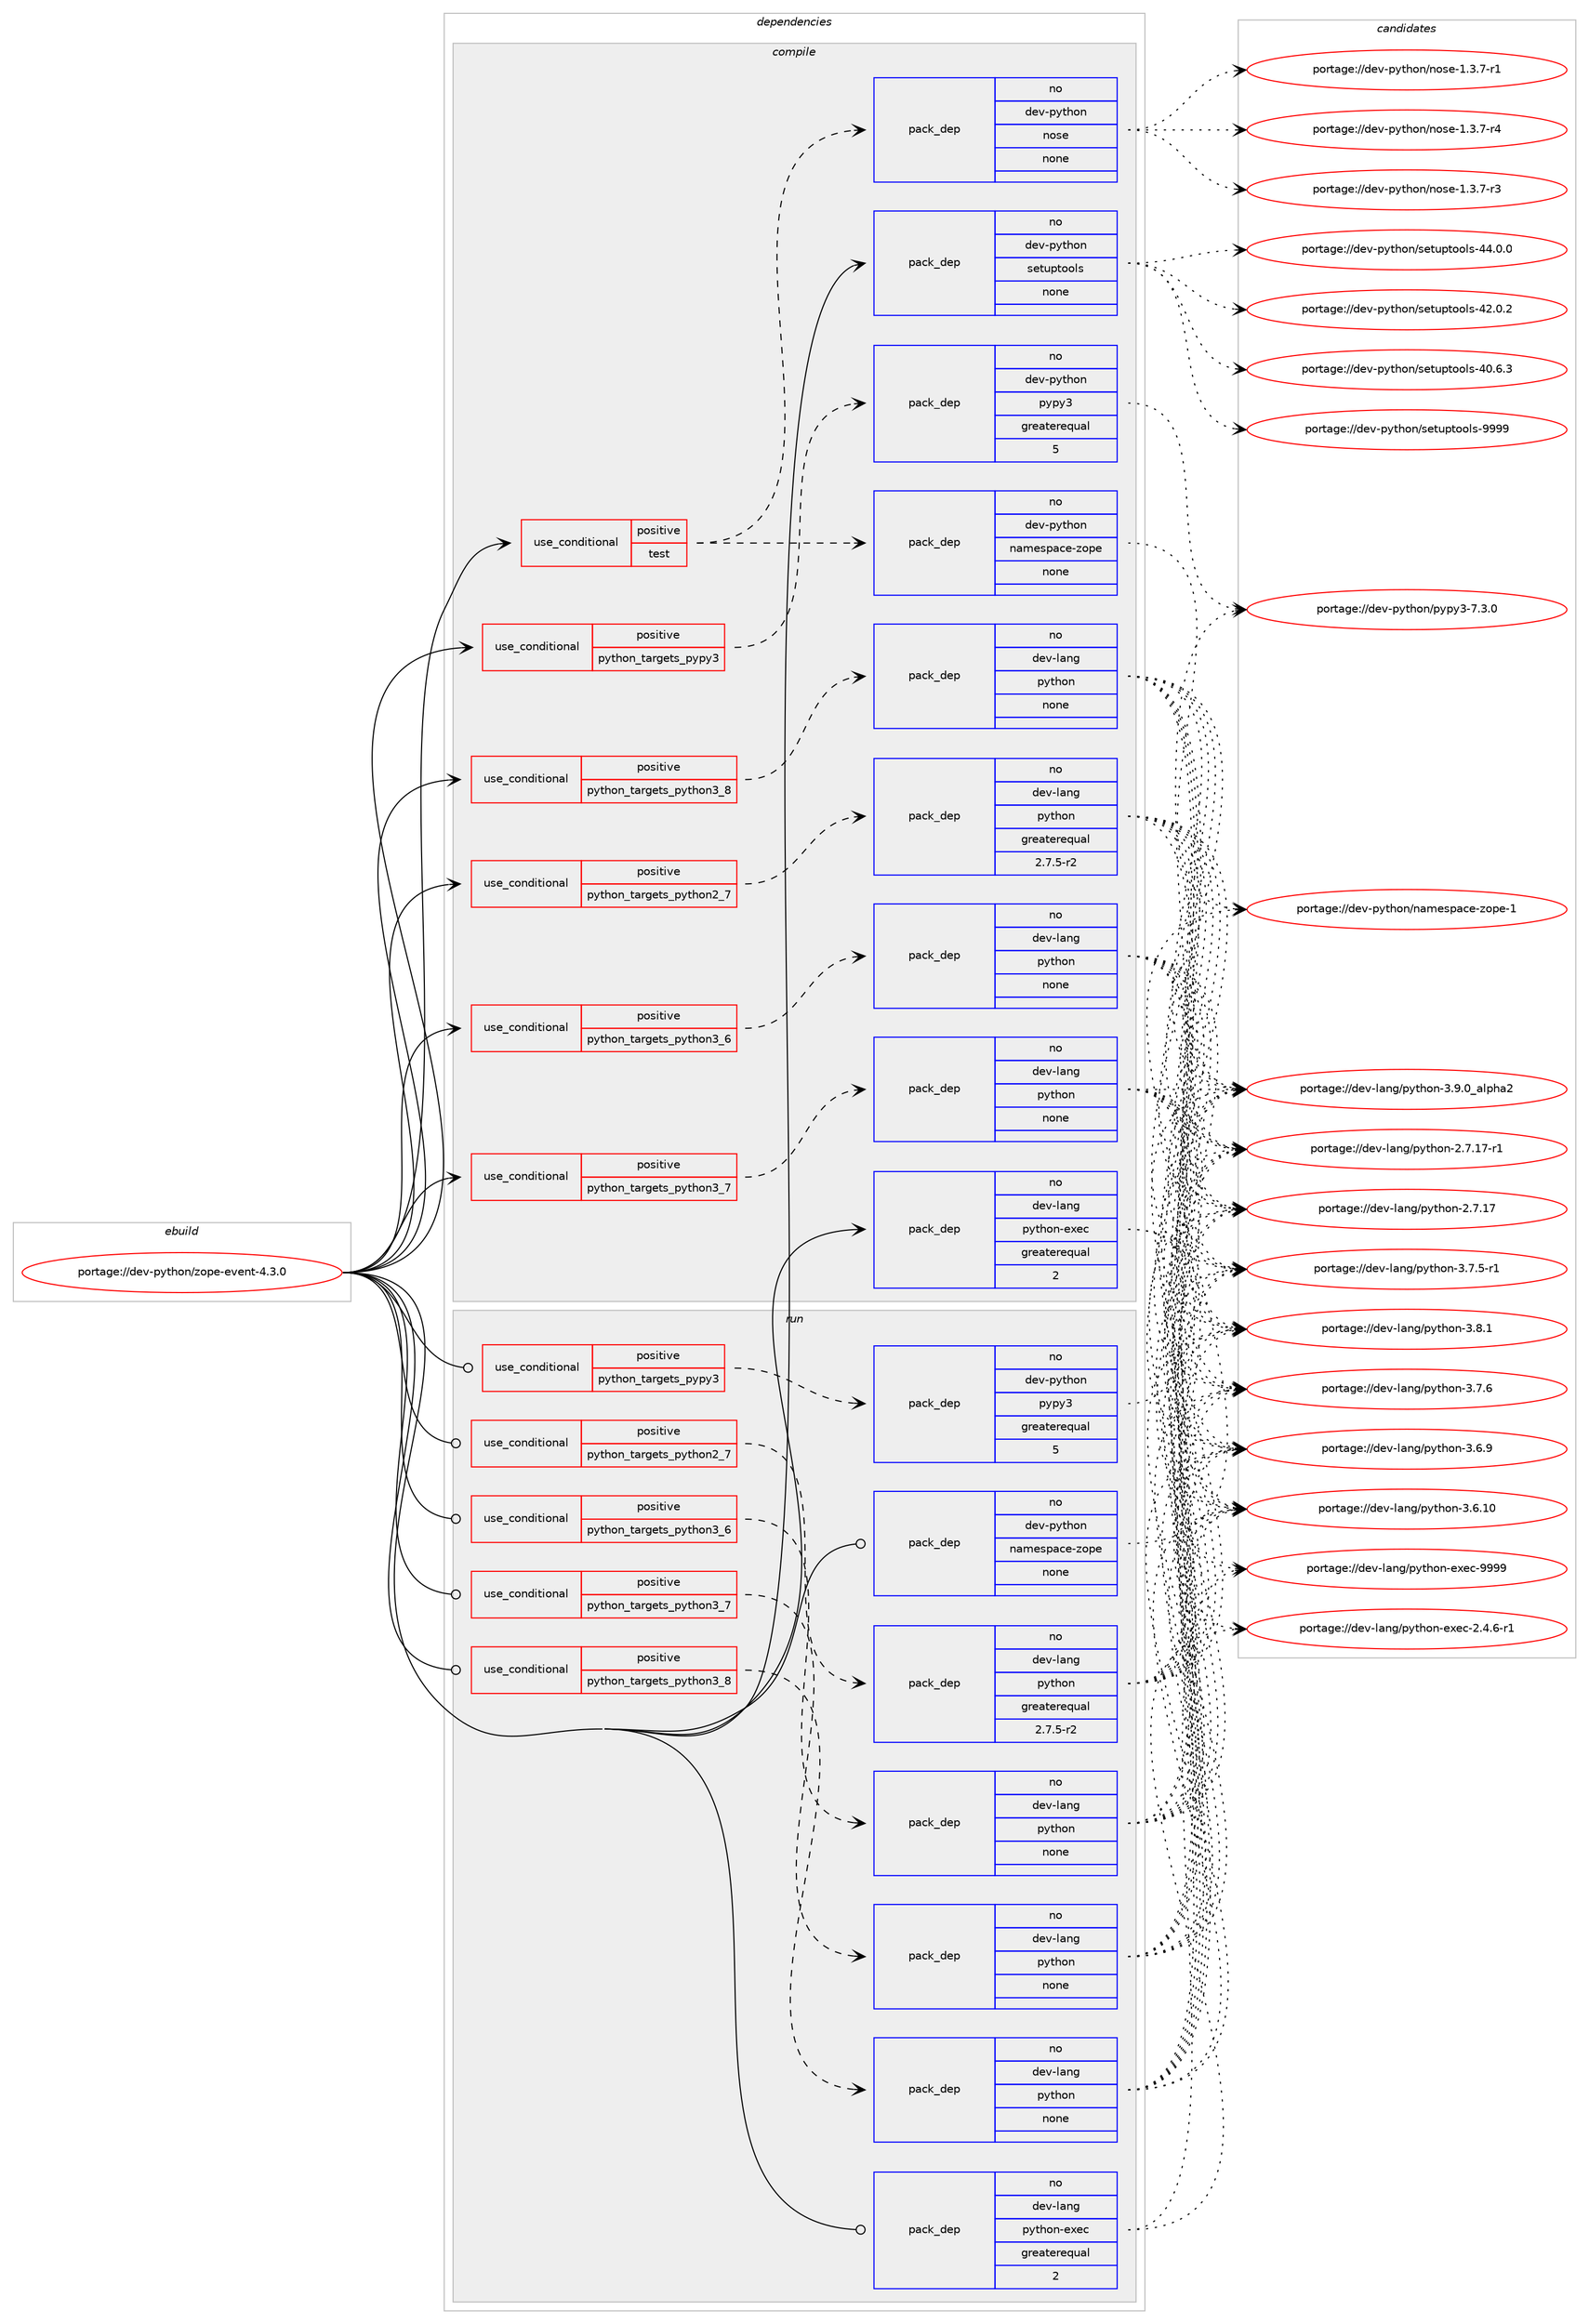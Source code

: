 digraph prolog {

# *************
# Graph options
# *************

newrank=true;
concentrate=true;
compound=true;
graph [rankdir=LR,fontname=Helvetica,fontsize=10,ranksep=1.5];#, ranksep=2.5, nodesep=0.2];
edge  [arrowhead=vee];
node  [fontname=Helvetica,fontsize=10];

# **********
# The ebuild
# **********

subgraph cluster_leftcol {
color=gray;
rank=same;
label=<<i>ebuild</i>>;
id [label="portage://dev-python/zope-event-4.3.0", color=red, width=4, href="../dev-python/zope-event-4.3.0.svg"];
}

# ****************
# The dependencies
# ****************

subgraph cluster_midcol {
color=gray;
label=<<i>dependencies</i>>;
subgraph cluster_compile {
fillcolor="#eeeeee";
style=filled;
label=<<i>compile</i>>;
subgraph cond103206 {
dependency416593 [label=<<TABLE BORDER="0" CELLBORDER="1" CELLSPACING="0" CELLPADDING="4"><TR><TD ROWSPAN="3" CELLPADDING="10">use_conditional</TD></TR><TR><TD>positive</TD></TR><TR><TD>python_targets_pypy3</TD></TR></TABLE>>, shape=none, color=red];
subgraph pack308506 {
dependency416594 [label=<<TABLE BORDER="0" CELLBORDER="1" CELLSPACING="0" CELLPADDING="4" WIDTH="220"><TR><TD ROWSPAN="6" CELLPADDING="30">pack_dep</TD></TR><TR><TD WIDTH="110">no</TD></TR><TR><TD>dev-python</TD></TR><TR><TD>pypy3</TD></TR><TR><TD>greaterequal</TD></TR><TR><TD>5</TD></TR></TABLE>>, shape=none, color=blue];
}
dependency416593:e -> dependency416594:w [weight=20,style="dashed",arrowhead="vee"];
}
id:e -> dependency416593:w [weight=20,style="solid",arrowhead="vee"];
subgraph cond103207 {
dependency416595 [label=<<TABLE BORDER="0" CELLBORDER="1" CELLSPACING="0" CELLPADDING="4"><TR><TD ROWSPAN="3" CELLPADDING="10">use_conditional</TD></TR><TR><TD>positive</TD></TR><TR><TD>python_targets_python2_7</TD></TR></TABLE>>, shape=none, color=red];
subgraph pack308507 {
dependency416596 [label=<<TABLE BORDER="0" CELLBORDER="1" CELLSPACING="0" CELLPADDING="4" WIDTH="220"><TR><TD ROWSPAN="6" CELLPADDING="30">pack_dep</TD></TR><TR><TD WIDTH="110">no</TD></TR><TR><TD>dev-lang</TD></TR><TR><TD>python</TD></TR><TR><TD>greaterequal</TD></TR><TR><TD>2.7.5-r2</TD></TR></TABLE>>, shape=none, color=blue];
}
dependency416595:e -> dependency416596:w [weight=20,style="dashed",arrowhead="vee"];
}
id:e -> dependency416595:w [weight=20,style="solid",arrowhead="vee"];
subgraph cond103208 {
dependency416597 [label=<<TABLE BORDER="0" CELLBORDER="1" CELLSPACING="0" CELLPADDING="4"><TR><TD ROWSPAN="3" CELLPADDING="10">use_conditional</TD></TR><TR><TD>positive</TD></TR><TR><TD>python_targets_python3_6</TD></TR></TABLE>>, shape=none, color=red];
subgraph pack308508 {
dependency416598 [label=<<TABLE BORDER="0" CELLBORDER="1" CELLSPACING="0" CELLPADDING="4" WIDTH="220"><TR><TD ROWSPAN="6" CELLPADDING="30">pack_dep</TD></TR><TR><TD WIDTH="110">no</TD></TR><TR><TD>dev-lang</TD></TR><TR><TD>python</TD></TR><TR><TD>none</TD></TR><TR><TD></TD></TR></TABLE>>, shape=none, color=blue];
}
dependency416597:e -> dependency416598:w [weight=20,style="dashed",arrowhead="vee"];
}
id:e -> dependency416597:w [weight=20,style="solid",arrowhead="vee"];
subgraph cond103209 {
dependency416599 [label=<<TABLE BORDER="0" CELLBORDER="1" CELLSPACING="0" CELLPADDING="4"><TR><TD ROWSPAN="3" CELLPADDING="10">use_conditional</TD></TR><TR><TD>positive</TD></TR><TR><TD>python_targets_python3_7</TD></TR></TABLE>>, shape=none, color=red];
subgraph pack308509 {
dependency416600 [label=<<TABLE BORDER="0" CELLBORDER="1" CELLSPACING="0" CELLPADDING="4" WIDTH="220"><TR><TD ROWSPAN="6" CELLPADDING="30">pack_dep</TD></TR><TR><TD WIDTH="110">no</TD></TR><TR><TD>dev-lang</TD></TR><TR><TD>python</TD></TR><TR><TD>none</TD></TR><TR><TD></TD></TR></TABLE>>, shape=none, color=blue];
}
dependency416599:e -> dependency416600:w [weight=20,style="dashed",arrowhead="vee"];
}
id:e -> dependency416599:w [weight=20,style="solid",arrowhead="vee"];
subgraph cond103210 {
dependency416601 [label=<<TABLE BORDER="0" CELLBORDER="1" CELLSPACING="0" CELLPADDING="4"><TR><TD ROWSPAN="3" CELLPADDING="10">use_conditional</TD></TR><TR><TD>positive</TD></TR><TR><TD>python_targets_python3_8</TD></TR></TABLE>>, shape=none, color=red];
subgraph pack308510 {
dependency416602 [label=<<TABLE BORDER="0" CELLBORDER="1" CELLSPACING="0" CELLPADDING="4" WIDTH="220"><TR><TD ROWSPAN="6" CELLPADDING="30">pack_dep</TD></TR><TR><TD WIDTH="110">no</TD></TR><TR><TD>dev-lang</TD></TR><TR><TD>python</TD></TR><TR><TD>none</TD></TR><TR><TD></TD></TR></TABLE>>, shape=none, color=blue];
}
dependency416601:e -> dependency416602:w [weight=20,style="dashed",arrowhead="vee"];
}
id:e -> dependency416601:w [weight=20,style="solid",arrowhead="vee"];
subgraph cond103211 {
dependency416603 [label=<<TABLE BORDER="0" CELLBORDER="1" CELLSPACING="0" CELLPADDING="4"><TR><TD ROWSPAN="3" CELLPADDING="10">use_conditional</TD></TR><TR><TD>positive</TD></TR><TR><TD>test</TD></TR></TABLE>>, shape=none, color=red];
subgraph pack308511 {
dependency416604 [label=<<TABLE BORDER="0" CELLBORDER="1" CELLSPACING="0" CELLPADDING="4" WIDTH="220"><TR><TD ROWSPAN="6" CELLPADDING="30">pack_dep</TD></TR><TR><TD WIDTH="110">no</TD></TR><TR><TD>dev-python</TD></TR><TR><TD>nose</TD></TR><TR><TD>none</TD></TR><TR><TD></TD></TR></TABLE>>, shape=none, color=blue];
}
dependency416603:e -> dependency416604:w [weight=20,style="dashed",arrowhead="vee"];
subgraph pack308512 {
dependency416605 [label=<<TABLE BORDER="0" CELLBORDER="1" CELLSPACING="0" CELLPADDING="4" WIDTH="220"><TR><TD ROWSPAN="6" CELLPADDING="30">pack_dep</TD></TR><TR><TD WIDTH="110">no</TD></TR><TR><TD>dev-python</TD></TR><TR><TD>namespace-zope</TD></TR><TR><TD>none</TD></TR><TR><TD></TD></TR></TABLE>>, shape=none, color=blue];
}
dependency416603:e -> dependency416605:w [weight=20,style="dashed",arrowhead="vee"];
}
id:e -> dependency416603:w [weight=20,style="solid",arrowhead="vee"];
subgraph pack308513 {
dependency416606 [label=<<TABLE BORDER="0" CELLBORDER="1" CELLSPACING="0" CELLPADDING="4" WIDTH="220"><TR><TD ROWSPAN="6" CELLPADDING="30">pack_dep</TD></TR><TR><TD WIDTH="110">no</TD></TR><TR><TD>dev-lang</TD></TR><TR><TD>python-exec</TD></TR><TR><TD>greaterequal</TD></TR><TR><TD>2</TD></TR></TABLE>>, shape=none, color=blue];
}
id:e -> dependency416606:w [weight=20,style="solid",arrowhead="vee"];
subgraph pack308514 {
dependency416607 [label=<<TABLE BORDER="0" CELLBORDER="1" CELLSPACING="0" CELLPADDING="4" WIDTH="220"><TR><TD ROWSPAN="6" CELLPADDING="30">pack_dep</TD></TR><TR><TD WIDTH="110">no</TD></TR><TR><TD>dev-python</TD></TR><TR><TD>setuptools</TD></TR><TR><TD>none</TD></TR><TR><TD></TD></TR></TABLE>>, shape=none, color=blue];
}
id:e -> dependency416607:w [weight=20,style="solid",arrowhead="vee"];
}
subgraph cluster_compileandrun {
fillcolor="#eeeeee";
style=filled;
label=<<i>compile and run</i>>;
}
subgraph cluster_run {
fillcolor="#eeeeee";
style=filled;
label=<<i>run</i>>;
subgraph cond103212 {
dependency416608 [label=<<TABLE BORDER="0" CELLBORDER="1" CELLSPACING="0" CELLPADDING="4"><TR><TD ROWSPAN="3" CELLPADDING="10">use_conditional</TD></TR><TR><TD>positive</TD></TR><TR><TD>python_targets_pypy3</TD></TR></TABLE>>, shape=none, color=red];
subgraph pack308515 {
dependency416609 [label=<<TABLE BORDER="0" CELLBORDER="1" CELLSPACING="0" CELLPADDING="4" WIDTH="220"><TR><TD ROWSPAN="6" CELLPADDING="30">pack_dep</TD></TR><TR><TD WIDTH="110">no</TD></TR><TR><TD>dev-python</TD></TR><TR><TD>pypy3</TD></TR><TR><TD>greaterequal</TD></TR><TR><TD>5</TD></TR></TABLE>>, shape=none, color=blue];
}
dependency416608:e -> dependency416609:w [weight=20,style="dashed",arrowhead="vee"];
}
id:e -> dependency416608:w [weight=20,style="solid",arrowhead="odot"];
subgraph cond103213 {
dependency416610 [label=<<TABLE BORDER="0" CELLBORDER="1" CELLSPACING="0" CELLPADDING="4"><TR><TD ROWSPAN="3" CELLPADDING="10">use_conditional</TD></TR><TR><TD>positive</TD></TR><TR><TD>python_targets_python2_7</TD></TR></TABLE>>, shape=none, color=red];
subgraph pack308516 {
dependency416611 [label=<<TABLE BORDER="0" CELLBORDER="1" CELLSPACING="0" CELLPADDING="4" WIDTH="220"><TR><TD ROWSPAN="6" CELLPADDING="30">pack_dep</TD></TR><TR><TD WIDTH="110">no</TD></TR><TR><TD>dev-lang</TD></TR><TR><TD>python</TD></TR><TR><TD>greaterequal</TD></TR><TR><TD>2.7.5-r2</TD></TR></TABLE>>, shape=none, color=blue];
}
dependency416610:e -> dependency416611:w [weight=20,style="dashed",arrowhead="vee"];
}
id:e -> dependency416610:w [weight=20,style="solid",arrowhead="odot"];
subgraph cond103214 {
dependency416612 [label=<<TABLE BORDER="0" CELLBORDER="1" CELLSPACING="0" CELLPADDING="4"><TR><TD ROWSPAN="3" CELLPADDING="10">use_conditional</TD></TR><TR><TD>positive</TD></TR><TR><TD>python_targets_python3_6</TD></TR></TABLE>>, shape=none, color=red];
subgraph pack308517 {
dependency416613 [label=<<TABLE BORDER="0" CELLBORDER="1" CELLSPACING="0" CELLPADDING="4" WIDTH="220"><TR><TD ROWSPAN="6" CELLPADDING="30">pack_dep</TD></TR><TR><TD WIDTH="110">no</TD></TR><TR><TD>dev-lang</TD></TR><TR><TD>python</TD></TR><TR><TD>none</TD></TR><TR><TD></TD></TR></TABLE>>, shape=none, color=blue];
}
dependency416612:e -> dependency416613:w [weight=20,style="dashed",arrowhead="vee"];
}
id:e -> dependency416612:w [weight=20,style="solid",arrowhead="odot"];
subgraph cond103215 {
dependency416614 [label=<<TABLE BORDER="0" CELLBORDER="1" CELLSPACING="0" CELLPADDING="4"><TR><TD ROWSPAN="3" CELLPADDING="10">use_conditional</TD></TR><TR><TD>positive</TD></TR><TR><TD>python_targets_python3_7</TD></TR></TABLE>>, shape=none, color=red];
subgraph pack308518 {
dependency416615 [label=<<TABLE BORDER="0" CELLBORDER="1" CELLSPACING="0" CELLPADDING="4" WIDTH="220"><TR><TD ROWSPAN="6" CELLPADDING="30">pack_dep</TD></TR><TR><TD WIDTH="110">no</TD></TR><TR><TD>dev-lang</TD></TR><TR><TD>python</TD></TR><TR><TD>none</TD></TR><TR><TD></TD></TR></TABLE>>, shape=none, color=blue];
}
dependency416614:e -> dependency416615:w [weight=20,style="dashed",arrowhead="vee"];
}
id:e -> dependency416614:w [weight=20,style="solid",arrowhead="odot"];
subgraph cond103216 {
dependency416616 [label=<<TABLE BORDER="0" CELLBORDER="1" CELLSPACING="0" CELLPADDING="4"><TR><TD ROWSPAN="3" CELLPADDING="10">use_conditional</TD></TR><TR><TD>positive</TD></TR><TR><TD>python_targets_python3_8</TD></TR></TABLE>>, shape=none, color=red];
subgraph pack308519 {
dependency416617 [label=<<TABLE BORDER="0" CELLBORDER="1" CELLSPACING="0" CELLPADDING="4" WIDTH="220"><TR><TD ROWSPAN="6" CELLPADDING="30">pack_dep</TD></TR><TR><TD WIDTH="110">no</TD></TR><TR><TD>dev-lang</TD></TR><TR><TD>python</TD></TR><TR><TD>none</TD></TR><TR><TD></TD></TR></TABLE>>, shape=none, color=blue];
}
dependency416616:e -> dependency416617:w [weight=20,style="dashed",arrowhead="vee"];
}
id:e -> dependency416616:w [weight=20,style="solid",arrowhead="odot"];
subgraph pack308520 {
dependency416618 [label=<<TABLE BORDER="0" CELLBORDER="1" CELLSPACING="0" CELLPADDING="4" WIDTH="220"><TR><TD ROWSPAN="6" CELLPADDING="30">pack_dep</TD></TR><TR><TD WIDTH="110">no</TD></TR><TR><TD>dev-lang</TD></TR><TR><TD>python-exec</TD></TR><TR><TD>greaterequal</TD></TR><TR><TD>2</TD></TR></TABLE>>, shape=none, color=blue];
}
id:e -> dependency416618:w [weight=20,style="solid",arrowhead="odot"];
subgraph pack308521 {
dependency416619 [label=<<TABLE BORDER="0" CELLBORDER="1" CELLSPACING="0" CELLPADDING="4" WIDTH="220"><TR><TD ROWSPAN="6" CELLPADDING="30">pack_dep</TD></TR><TR><TD WIDTH="110">no</TD></TR><TR><TD>dev-python</TD></TR><TR><TD>namespace-zope</TD></TR><TR><TD>none</TD></TR><TR><TD></TD></TR></TABLE>>, shape=none, color=blue];
}
id:e -> dependency416619:w [weight=20,style="solid",arrowhead="odot"];
}
}

# **************
# The candidates
# **************

subgraph cluster_choices {
rank=same;
color=gray;
label=<<i>candidates</i>>;

subgraph choice308506 {
color=black;
nodesep=1;
choice100101118451121211161041111104711212111212151455546514648 [label="portage://dev-python/pypy3-7.3.0", color=red, width=4,href="../dev-python/pypy3-7.3.0.svg"];
dependency416594:e -> choice100101118451121211161041111104711212111212151455546514648:w [style=dotted,weight="100"];
}
subgraph choice308507 {
color=black;
nodesep=1;
choice10010111845108971101034711212111610411111045514657464895971081121049750 [label="portage://dev-lang/python-3.9.0_alpha2", color=red, width=4,href="../dev-lang/python-3.9.0_alpha2.svg"];
choice100101118451089711010347112121116104111110455146564649 [label="portage://dev-lang/python-3.8.1", color=red, width=4,href="../dev-lang/python-3.8.1.svg"];
choice100101118451089711010347112121116104111110455146554654 [label="portage://dev-lang/python-3.7.6", color=red, width=4,href="../dev-lang/python-3.7.6.svg"];
choice1001011184510897110103471121211161041111104551465546534511449 [label="portage://dev-lang/python-3.7.5-r1", color=red, width=4,href="../dev-lang/python-3.7.5-r1.svg"];
choice100101118451089711010347112121116104111110455146544657 [label="portage://dev-lang/python-3.6.9", color=red, width=4,href="../dev-lang/python-3.6.9.svg"];
choice10010111845108971101034711212111610411111045514654464948 [label="portage://dev-lang/python-3.6.10", color=red, width=4,href="../dev-lang/python-3.6.10.svg"];
choice100101118451089711010347112121116104111110455046554649554511449 [label="portage://dev-lang/python-2.7.17-r1", color=red, width=4,href="../dev-lang/python-2.7.17-r1.svg"];
choice10010111845108971101034711212111610411111045504655464955 [label="portage://dev-lang/python-2.7.17", color=red, width=4,href="../dev-lang/python-2.7.17.svg"];
dependency416596:e -> choice10010111845108971101034711212111610411111045514657464895971081121049750:w [style=dotted,weight="100"];
dependency416596:e -> choice100101118451089711010347112121116104111110455146564649:w [style=dotted,weight="100"];
dependency416596:e -> choice100101118451089711010347112121116104111110455146554654:w [style=dotted,weight="100"];
dependency416596:e -> choice1001011184510897110103471121211161041111104551465546534511449:w [style=dotted,weight="100"];
dependency416596:e -> choice100101118451089711010347112121116104111110455146544657:w [style=dotted,weight="100"];
dependency416596:e -> choice10010111845108971101034711212111610411111045514654464948:w [style=dotted,weight="100"];
dependency416596:e -> choice100101118451089711010347112121116104111110455046554649554511449:w [style=dotted,weight="100"];
dependency416596:e -> choice10010111845108971101034711212111610411111045504655464955:w [style=dotted,weight="100"];
}
subgraph choice308508 {
color=black;
nodesep=1;
choice10010111845108971101034711212111610411111045514657464895971081121049750 [label="portage://dev-lang/python-3.9.0_alpha2", color=red, width=4,href="../dev-lang/python-3.9.0_alpha2.svg"];
choice100101118451089711010347112121116104111110455146564649 [label="portage://dev-lang/python-3.8.1", color=red, width=4,href="../dev-lang/python-3.8.1.svg"];
choice100101118451089711010347112121116104111110455146554654 [label="portage://dev-lang/python-3.7.6", color=red, width=4,href="../dev-lang/python-3.7.6.svg"];
choice1001011184510897110103471121211161041111104551465546534511449 [label="portage://dev-lang/python-3.7.5-r1", color=red, width=4,href="../dev-lang/python-3.7.5-r1.svg"];
choice100101118451089711010347112121116104111110455146544657 [label="portage://dev-lang/python-3.6.9", color=red, width=4,href="../dev-lang/python-3.6.9.svg"];
choice10010111845108971101034711212111610411111045514654464948 [label="portage://dev-lang/python-3.6.10", color=red, width=4,href="../dev-lang/python-3.6.10.svg"];
choice100101118451089711010347112121116104111110455046554649554511449 [label="portage://dev-lang/python-2.7.17-r1", color=red, width=4,href="../dev-lang/python-2.7.17-r1.svg"];
choice10010111845108971101034711212111610411111045504655464955 [label="portage://dev-lang/python-2.7.17", color=red, width=4,href="../dev-lang/python-2.7.17.svg"];
dependency416598:e -> choice10010111845108971101034711212111610411111045514657464895971081121049750:w [style=dotted,weight="100"];
dependency416598:e -> choice100101118451089711010347112121116104111110455146564649:w [style=dotted,weight="100"];
dependency416598:e -> choice100101118451089711010347112121116104111110455146554654:w [style=dotted,weight="100"];
dependency416598:e -> choice1001011184510897110103471121211161041111104551465546534511449:w [style=dotted,weight="100"];
dependency416598:e -> choice100101118451089711010347112121116104111110455146544657:w [style=dotted,weight="100"];
dependency416598:e -> choice10010111845108971101034711212111610411111045514654464948:w [style=dotted,weight="100"];
dependency416598:e -> choice100101118451089711010347112121116104111110455046554649554511449:w [style=dotted,weight="100"];
dependency416598:e -> choice10010111845108971101034711212111610411111045504655464955:w [style=dotted,weight="100"];
}
subgraph choice308509 {
color=black;
nodesep=1;
choice10010111845108971101034711212111610411111045514657464895971081121049750 [label="portage://dev-lang/python-3.9.0_alpha2", color=red, width=4,href="../dev-lang/python-3.9.0_alpha2.svg"];
choice100101118451089711010347112121116104111110455146564649 [label="portage://dev-lang/python-3.8.1", color=red, width=4,href="../dev-lang/python-3.8.1.svg"];
choice100101118451089711010347112121116104111110455146554654 [label="portage://dev-lang/python-3.7.6", color=red, width=4,href="../dev-lang/python-3.7.6.svg"];
choice1001011184510897110103471121211161041111104551465546534511449 [label="portage://dev-lang/python-3.7.5-r1", color=red, width=4,href="../dev-lang/python-3.7.5-r1.svg"];
choice100101118451089711010347112121116104111110455146544657 [label="portage://dev-lang/python-3.6.9", color=red, width=4,href="../dev-lang/python-3.6.9.svg"];
choice10010111845108971101034711212111610411111045514654464948 [label="portage://dev-lang/python-3.6.10", color=red, width=4,href="../dev-lang/python-3.6.10.svg"];
choice100101118451089711010347112121116104111110455046554649554511449 [label="portage://dev-lang/python-2.7.17-r1", color=red, width=4,href="../dev-lang/python-2.7.17-r1.svg"];
choice10010111845108971101034711212111610411111045504655464955 [label="portage://dev-lang/python-2.7.17", color=red, width=4,href="../dev-lang/python-2.7.17.svg"];
dependency416600:e -> choice10010111845108971101034711212111610411111045514657464895971081121049750:w [style=dotted,weight="100"];
dependency416600:e -> choice100101118451089711010347112121116104111110455146564649:w [style=dotted,weight="100"];
dependency416600:e -> choice100101118451089711010347112121116104111110455146554654:w [style=dotted,weight="100"];
dependency416600:e -> choice1001011184510897110103471121211161041111104551465546534511449:w [style=dotted,weight="100"];
dependency416600:e -> choice100101118451089711010347112121116104111110455146544657:w [style=dotted,weight="100"];
dependency416600:e -> choice10010111845108971101034711212111610411111045514654464948:w [style=dotted,weight="100"];
dependency416600:e -> choice100101118451089711010347112121116104111110455046554649554511449:w [style=dotted,weight="100"];
dependency416600:e -> choice10010111845108971101034711212111610411111045504655464955:w [style=dotted,weight="100"];
}
subgraph choice308510 {
color=black;
nodesep=1;
choice10010111845108971101034711212111610411111045514657464895971081121049750 [label="portage://dev-lang/python-3.9.0_alpha2", color=red, width=4,href="../dev-lang/python-3.9.0_alpha2.svg"];
choice100101118451089711010347112121116104111110455146564649 [label="portage://dev-lang/python-3.8.1", color=red, width=4,href="../dev-lang/python-3.8.1.svg"];
choice100101118451089711010347112121116104111110455146554654 [label="portage://dev-lang/python-3.7.6", color=red, width=4,href="../dev-lang/python-3.7.6.svg"];
choice1001011184510897110103471121211161041111104551465546534511449 [label="portage://dev-lang/python-3.7.5-r1", color=red, width=4,href="../dev-lang/python-3.7.5-r1.svg"];
choice100101118451089711010347112121116104111110455146544657 [label="portage://dev-lang/python-3.6.9", color=red, width=4,href="../dev-lang/python-3.6.9.svg"];
choice10010111845108971101034711212111610411111045514654464948 [label="portage://dev-lang/python-3.6.10", color=red, width=4,href="../dev-lang/python-3.6.10.svg"];
choice100101118451089711010347112121116104111110455046554649554511449 [label="portage://dev-lang/python-2.7.17-r1", color=red, width=4,href="../dev-lang/python-2.7.17-r1.svg"];
choice10010111845108971101034711212111610411111045504655464955 [label="portage://dev-lang/python-2.7.17", color=red, width=4,href="../dev-lang/python-2.7.17.svg"];
dependency416602:e -> choice10010111845108971101034711212111610411111045514657464895971081121049750:w [style=dotted,weight="100"];
dependency416602:e -> choice100101118451089711010347112121116104111110455146564649:w [style=dotted,weight="100"];
dependency416602:e -> choice100101118451089711010347112121116104111110455146554654:w [style=dotted,weight="100"];
dependency416602:e -> choice1001011184510897110103471121211161041111104551465546534511449:w [style=dotted,weight="100"];
dependency416602:e -> choice100101118451089711010347112121116104111110455146544657:w [style=dotted,weight="100"];
dependency416602:e -> choice10010111845108971101034711212111610411111045514654464948:w [style=dotted,weight="100"];
dependency416602:e -> choice100101118451089711010347112121116104111110455046554649554511449:w [style=dotted,weight="100"];
dependency416602:e -> choice10010111845108971101034711212111610411111045504655464955:w [style=dotted,weight="100"];
}
subgraph choice308511 {
color=black;
nodesep=1;
choice10010111845112121116104111110471101111151014549465146554511452 [label="portage://dev-python/nose-1.3.7-r4", color=red, width=4,href="../dev-python/nose-1.3.7-r4.svg"];
choice10010111845112121116104111110471101111151014549465146554511451 [label="portage://dev-python/nose-1.3.7-r3", color=red, width=4,href="../dev-python/nose-1.3.7-r3.svg"];
choice10010111845112121116104111110471101111151014549465146554511449 [label="portage://dev-python/nose-1.3.7-r1", color=red, width=4,href="../dev-python/nose-1.3.7-r1.svg"];
dependency416604:e -> choice10010111845112121116104111110471101111151014549465146554511452:w [style=dotted,weight="100"];
dependency416604:e -> choice10010111845112121116104111110471101111151014549465146554511451:w [style=dotted,weight="100"];
dependency416604:e -> choice10010111845112121116104111110471101111151014549465146554511449:w [style=dotted,weight="100"];
}
subgraph choice308512 {
color=black;
nodesep=1;
choice1001011184511212111610411111047110971091011151129799101451221111121014549 [label="portage://dev-python/namespace-zope-1", color=red, width=4,href="../dev-python/namespace-zope-1.svg"];
dependency416605:e -> choice1001011184511212111610411111047110971091011151129799101451221111121014549:w [style=dotted,weight="100"];
}
subgraph choice308513 {
color=black;
nodesep=1;
choice10010111845108971101034711212111610411111045101120101994557575757 [label="portage://dev-lang/python-exec-9999", color=red, width=4,href="../dev-lang/python-exec-9999.svg"];
choice10010111845108971101034711212111610411111045101120101994550465246544511449 [label="portage://dev-lang/python-exec-2.4.6-r1", color=red, width=4,href="../dev-lang/python-exec-2.4.6-r1.svg"];
dependency416606:e -> choice10010111845108971101034711212111610411111045101120101994557575757:w [style=dotted,weight="100"];
dependency416606:e -> choice10010111845108971101034711212111610411111045101120101994550465246544511449:w [style=dotted,weight="100"];
}
subgraph choice308514 {
color=black;
nodesep=1;
choice10010111845112121116104111110471151011161171121161111111081154557575757 [label="portage://dev-python/setuptools-9999", color=red, width=4,href="../dev-python/setuptools-9999.svg"];
choice100101118451121211161041111104711510111611711211611111110811545525246484648 [label="portage://dev-python/setuptools-44.0.0", color=red, width=4,href="../dev-python/setuptools-44.0.0.svg"];
choice100101118451121211161041111104711510111611711211611111110811545525046484650 [label="portage://dev-python/setuptools-42.0.2", color=red, width=4,href="../dev-python/setuptools-42.0.2.svg"];
choice100101118451121211161041111104711510111611711211611111110811545524846544651 [label="portage://dev-python/setuptools-40.6.3", color=red, width=4,href="../dev-python/setuptools-40.6.3.svg"];
dependency416607:e -> choice10010111845112121116104111110471151011161171121161111111081154557575757:w [style=dotted,weight="100"];
dependency416607:e -> choice100101118451121211161041111104711510111611711211611111110811545525246484648:w [style=dotted,weight="100"];
dependency416607:e -> choice100101118451121211161041111104711510111611711211611111110811545525046484650:w [style=dotted,weight="100"];
dependency416607:e -> choice100101118451121211161041111104711510111611711211611111110811545524846544651:w [style=dotted,weight="100"];
}
subgraph choice308515 {
color=black;
nodesep=1;
choice100101118451121211161041111104711212111212151455546514648 [label="portage://dev-python/pypy3-7.3.0", color=red, width=4,href="../dev-python/pypy3-7.3.0.svg"];
dependency416609:e -> choice100101118451121211161041111104711212111212151455546514648:w [style=dotted,weight="100"];
}
subgraph choice308516 {
color=black;
nodesep=1;
choice10010111845108971101034711212111610411111045514657464895971081121049750 [label="portage://dev-lang/python-3.9.0_alpha2", color=red, width=4,href="../dev-lang/python-3.9.0_alpha2.svg"];
choice100101118451089711010347112121116104111110455146564649 [label="portage://dev-lang/python-3.8.1", color=red, width=4,href="../dev-lang/python-3.8.1.svg"];
choice100101118451089711010347112121116104111110455146554654 [label="portage://dev-lang/python-3.7.6", color=red, width=4,href="../dev-lang/python-3.7.6.svg"];
choice1001011184510897110103471121211161041111104551465546534511449 [label="portage://dev-lang/python-3.7.5-r1", color=red, width=4,href="../dev-lang/python-3.7.5-r1.svg"];
choice100101118451089711010347112121116104111110455146544657 [label="portage://dev-lang/python-3.6.9", color=red, width=4,href="../dev-lang/python-3.6.9.svg"];
choice10010111845108971101034711212111610411111045514654464948 [label="portage://dev-lang/python-3.6.10", color=red, width=4,href="../dev-lang/python-3.6.10.svg"];
choice100101118451089711010347112121116104111110455046554649554511449 [label="portage://dev-lang/python-2.7.17-r1", color=red, width=4,href="../dev-lang/python-2.7.17-r1.svg"];
choice10010111845108971101034711212111610411111045504655464955 [label="portage://dev-lang/python-2.7.17", color=red, width=4,href="../dev-lang/python-2.7.17.svg"];
dependency416611:e -> choice10010111845108971101034711212111610411111045514657464895971081121049750:w [style=dotted,weight="100"];
dependency416611:e -> choice100101118451089711010347112121116104111110455146564649:w [style=dotted,weight="100"];
dependency416611:e -> choice100101118451089711010347112121116104111110455146554654:w [style=dotted,weight="100"];
dependency416611:e -> choice1001011184510897110103471121211161041111104551465546534511449:w [style=dotted,weight="100"];
dependency416611:e -> choice100101118451089711010347112121116104111110455146544657:w [style=dotted,weight="100"];
dependency416611:e -> choice10010111845108971101034711212111610411111045514654464948:w [style=dotted,weight="100"];
dependency416611:e -> choice100101118451089711010347112121116104111110455046554649554511449:w [style=dotted,weight="100"];
dependency416611:e -> choice10010111845108971101034711212111610411111045504655464955:w [style=dotted,weight="100"];
}
subgraph choice308517 {
color=black;
nodesep=1;
choice10010111845108971101034711212111610411111045514657464895971081121049750 [label="portage://dev-lang/python-3.9.0_alpha2", color=red, width=4,href="../dev-lang/python-3.9.0_alpha2.svg"];
choice100101118451089711010347112121116104111110455146564649 [label="portage://dev-lang/python-3.8.1", color=red, width=4,href="../dev-lang/python-3.8.1.svg"];
choice100101118451089711010347112121116104111110455146554654 [label="portage://dev-lang/python-3.7.6", color=red, width=4,href="../dev-lang/python-3.7.6.svg"];
choice1001011184510897110103471121211161041111104551465546534511449 [label="portage://dev-lang/python-3.7.5-r1", color=red, width=4,href="../dev-lang/python-3.7.5-r1.svg"];
choice100101118451089711010347112121116104111110455146544657 [label="portage://dev-lang/python-3.6.9", color=red, width=4,href="../dev-lang/python-3.6.9.svg"];
choice10010111845108971101034711212111610411111045514654464948 [label="portage://dev-lang/python-3.6.10", color=red, width=4,href="../dev-lang/python-3.6.10.svg"];
choice100101118451089711010347112121116104111110455046554649554511449 [label="portage://dev-lang/python-2.7.17-r1", color=red, width=4,href="../dev-lang/python-2.7.17-r1.svg"];
choice10010111845108971101034711212111610411111045504655464955 [label="portage://dev-lang/python-2.7.17", color=red, width=4,href="../dev-lang/python-2.7.17.svg"];
dependency416613:e -> choice10010111845108971101034711212111610411111045514657464895971081121049750:w [style=dotted,weight="100"];
dependency416613:e -> choice100101118451089711010347112121116104111110455146564649:w [style=dotted,weight="100"];
dependency416613:e -> choice100101118451089711010347112121116104111110455146554654:w [style=dotted,weight="100"];
dependency416613:e -> choice1001011184510897110103471121211161041111104551465546534511449:w [style=dotted,weight="100"];
dependency416613:e -> choice100101118451089711010347112121116104111110455146544657:w [style=dotted,weight="100"];
dependency416613:e -> choice10010111845108971101034711212111610411111045514654464948:w [style=dotted,weight="100"];
dependency416613:e -> choice100101118451089711010347112121116104111110455046554649554511449:w [style=dotted,weight="100"];
dependency416613:e -> choice10010111845108971101034711212111610411111045504655464955:w [style=dotted,weight="100"];
}
subgraph choice308518 {
color=black;
nodesep=1;
choice10010111845108971101034711212111610411111045514657464895971081121049750 [label="portage://dev-lang/python-3.9.0_alpha2", color=red, width=4,href="../dev-lang/python-3.9.0_alpha2.svg"];
choice100101118451089711010347112121116104111110455146564649 [label="portage://dev-lang/python-3.8.1", color=red, width=4,href="../dev-lang/python-3.8.1.svg"];
choice100101118451089711010347112121116104111110455146554654 [label="portage://dev-lang/python-3.7.6", color=red, width=4,href="../dev-lang/python-3.7.6.svg"];
choice1001011184510897110103471121211161041111104551465546534511449 [label="portage://dev-lang/python-3.7.5-r1", color=red, width=4,href="../dev-lang/python-3.7.5-r1.svg"];
choice100101118451089711010347112121116104111110455146544657 [label="portage://dev-lang/python-3.6.9", color=red, width=4,href="../dev-lang/python-3.6.9.svg"];
choice10010111845108971101034711212111610411111045514654464948 [label="portage://dev-lang/python-3.6.10", color=red, width=4,href="../dev-lang/python-3.6.10.svg"];
choice100101118451089711010347112121116104111110455046554649554511449 [label="portage://dev-lang/python-2.7.17-r1", color=red, width=4,href="../dev-lang/python-2.7.17-r1.svg"];
choice10010111845108971101034711212111610411111045504655464955 [label="portage://dev-lang/python-2.7.17", color=red, width=4,href="../dev-lang/python-2.7.17.svg"];
dependency416615:e -> choice10010111845108971101034711212111610411111045514657464895971081121049750:w [style=dotted,weight="100"];
dependency416615:e -> choice100101118451089711010347112121116104111110455146564649:w [style=dotted,weight="100"];
dependency416615:e -> choice100101118451089711010347112121116104111110455146554654:w [style=dotted,weight="100"];
dependency416615:e -> choice1001011184510897110103471121211161041111104551465546534511449:w [style=dotted,weight="100"];
dependency416615:e -> choice100101118451089711010347112121116104111110455146544657:w [style=dotted,weight="100"];
dependency416615:e -> choice10010111845108971101034711212111610411111045514654464948:w [style=dotted,weight="100"];
dependency416615:e -> choice100101118451089711010347112121116104111110455046554649554511449:w [style=dotted,weight="100"];
dependency416615:e -> choice10010111845108971101034711212111610411111045504655464955:w [style=dotted,weight="100"];
}
subgraph choice308519 {
color=black;
nodesep=1;
choice10010111845108971101034711212111610411111045514657464895971081121049750 [label="portage://dev-lang/python-3.9.0_alpha2", color=red, width=4,href="../dev-lang/python-3.9.0_alpha2.svg"];
choice100101118451089711010347112121116104111110455146564649 [label="portage://dev-lang/python-3.8.1", color=red, width=4,href="../dev-lang/python-3.8.1.svg"];
choice100101118451089711010347112121116104111110455146554654 [label="portage://dev-lang/python-3.7.6", color=red, width=4,href="../dev-lang/python-3.7.6.svg"];
choice1001011184510897110103471121211161041111104551465546534511449 [label="portage://dev-lang/python-3.7.5-r1", color=red, width=4,href="../dev-lang/python-3.7.5-r1.svg"];
choice100101118451089711010347112121116104111110455146544657 [label="portage://dev-lang/python-3.6.9", color=red, width=4,href="../dev-lang/python-3.6.9.svg"];
choice10010111845108971101034711212111610411111045514654464948 [label="portage://dev-lang/python-3.6.10", color=red, width=4,href="../dev-lang/python-3.6.10.svg"];
choice100101118451089711010347112121116104111110455046554649554511449 [label="portage://dev-lang/python-2.7.17-r1", color=red, width=4,href="../dev-lang/python-2.7.17-r1.svg"];
choice10010111845108971101034711212111610411111045504655464955 [label="portage://dev-lang/python-2.7.17", color=red, width=4,href="../dev-lang/python-2.7.17.svg"];
dependency416617:e -> choice10010111845108971101034711212111610411111045514657464895971081121049750:w [style=dotted,weight="100"];
dependency416617:e -> choice100101118451089711010347112121116104111110455146564649:w [style=dotted,weight="100"];
dependency416617:e -> choice100101118451089711010347112121116104111110455146554654:w [style=dotted,weight="100"];
dependency416617:e -> choice1001011184510897110103471121211161041111104551465546534511449:w [style=dotted,weight="100"];
dependency416617:e -> choice100101118451089711010347112121116104111110455146544657:w [style=dotted,weight="100"];
dependency416617:e -> choice10010111845108971101034711212111610411111045514654464948:w [style=dotted,weight="100"];
dependency416617:e -> choice100101118451089711010347112121116104111110455046554649554511449:w [style=dotted,weight="100"];
dependency416617:e -> choice10010111845108971101034711212111610411111045504655464955:w [style=dotted,weight="100"];
}
subgraph choice308520 {
color=black;
nodesep=1;
choice10010111845108971101034711212111610411111045101120101994557575757 [label="portage://dev-lang/python-exec-9999", color=red, width=4,href="../dev-lang/python-exec-9999.svg"];
choice10010111845108971101034711212111610411111045101120101994550465246544511449 [label="portage://dev-lang/python-exec-2.4.6-r1", color=red, width=4,href="../dev-lang/python-exec-2.4.6-r1.svg"];
dependency416618:e -> choice10010111845108971101034711212111610411111045101120101994557575757:w [style=dotted,weight="100"];
dependency416618:e -> choice10010111845108971101034711212111610411111045101120101994550465246544511449:w [style=dotted,weight="100"];
}
subgraph choice308521 {
color=black;
nodesep=1;
choice1001011184511212111610411111047110971091011151129799101451221111121014549 [label="portage://dev-python/namespace-zope-1", color=red, width=4,href="../dev-python/namespace-zope-1.svg"];
dependency416619:e -> choice1001011184511212111610411111047110971091011151129799101451221111121014549:w [style=dotted,weight="100"];
}
}

}
